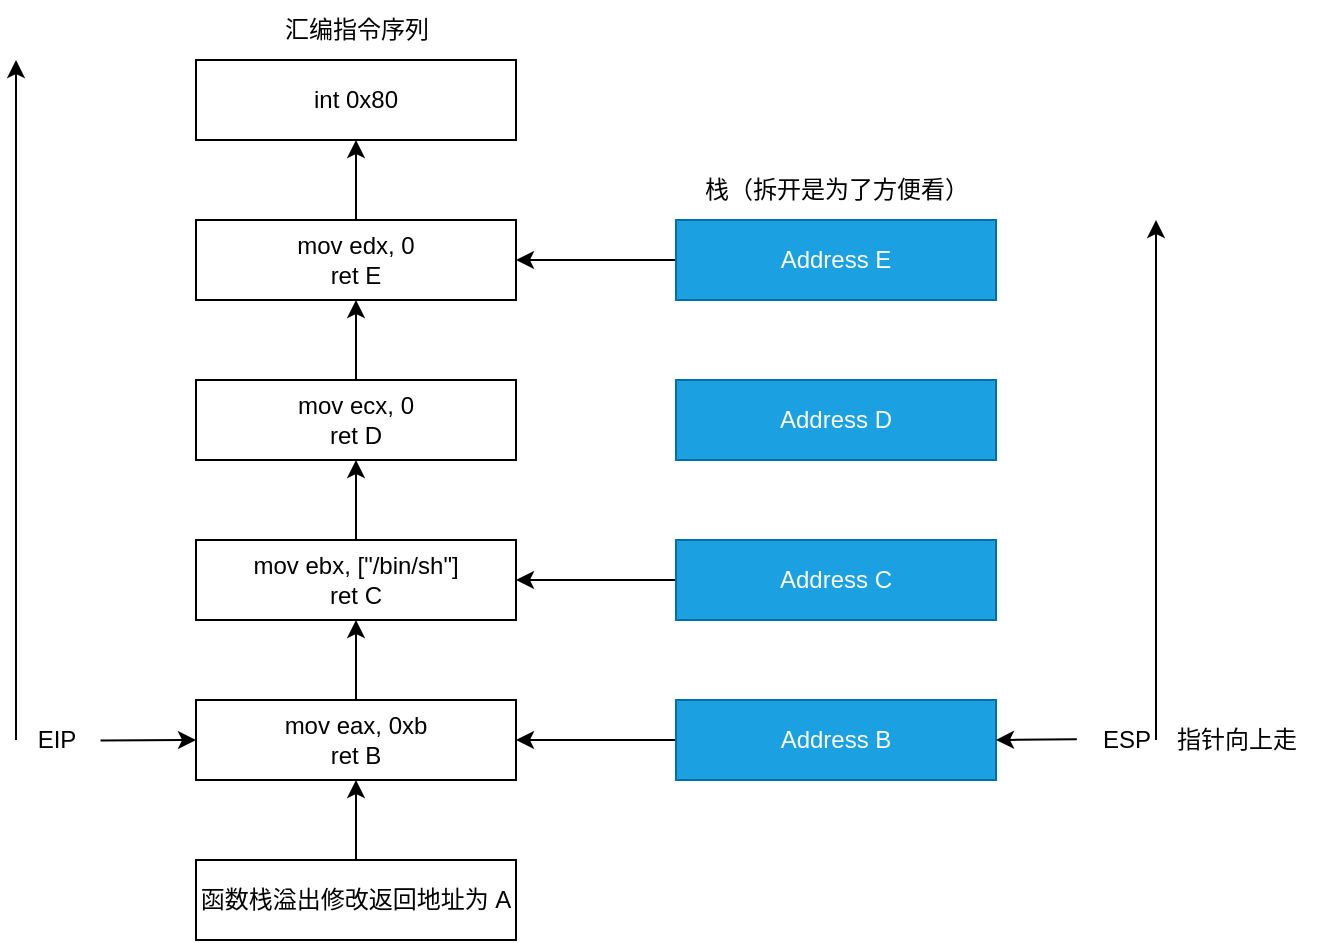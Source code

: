 <mxfile version="23.1.5" type="device">
  <diagram name="第 1 页" id="_VZpV00ZVkFVUbrVCxyH">
    <mxGraphModel dx="1113" dy="741" grid="1" gridSize="10" guides="1" tooltips="1" connect="1" arrows="1" fold="1" page="1" pageScale="1" pageWidth="827" pageHeight="1169" math="0" shadow="0">
      <root>
        <mxCell id="0" />
        <mxCell id="1" parent="0" />
        <mxCell id="IihfFWhUQII1zx8Vvsrg-1" value="int 0x80" style="rounded=0;whiteSpace=wrap;html=1;" vertex="1" parent="1">
          <mxGeometry x="200" y="160" width="160" height="40" as="geometry" />
        </mxCell>
        <mxCell id="IihfFWhUQII1zx8Vvsrg-2" value="汇编指令序列" style="text;html=1;align=center;verticalAlign=middle;resizable=0;points=[];autosize=1;strokeColor=none;fillColor=none;" vertex="1" parent="1">
          <mxGeometry x="230" y="130" width="100" height="30" as="geometry" />
        </mxCell>
        <mxCell id="IihfFWhUQII1zx8Vvsrg-4" value="栈（拆开是为了方便看）" style="text;html=1;align=center;verticalAlign=middle;resizable=0;points=[];autosize=1;strokeColor=none;fillColor=none;" vertex="1" parent="1">
          <mxGeometry x="440" y="210" width="160" height="30" as="geometry" />
        </mxCell>
        <mxCell id="IihfFWhUQII1zx8Vvsrg-24" style="edgeStyle=orthogonalEdgeStyle;rounded=0;orthogonalLoop=1;jettySize=auto;html=1;entryX=0.5;entryY=1;entryDx=0;entryDy=0;" edge="1" parent="1" source="IihfFWhUQII1zx8Vvsrg-5" target="IihfFWhUQII1zx8Vvsrg-1">
          <mxGeometry relative="1" as="geometry" />
        </mxCell>
        <mxCell id="IihfFWhUQII1zx8Vvsrg-5" value="mov edx, 0&lt;br&gt;ret E" style="rounded=0;whiteSpace=wrap;html=1;" vertex="1" parent="1">
          <mxGeometry x="200" y="240" width="160" height="40" as="geometry" />
        </mxCell>
        <mxCell id="IihfFWhUQII1zx8Vvsrg-23" style="edgeStyle=orthogonalEdgeStyle;rounded=0;orthogonalLoop=1;jettySize=auto;html=1;entryX=0.5;entryY=1;entryDx=0;entryDy=0;" edge="1" parent="1" source="IihfFWhUQII1zx8Vvsrg-6" target="IihfFWhUQII1zx8Vvsrg-5">
          <mxGeometry relative="1" as="geometry" />
        </mxCell>
        <mxCell id="IihfFWhUQII1zx8Vvsrg-6" value="mov ecx, 0&lt;br&gt;ret D" style="rounded=0;whiteSpace=wrap;html=1;" vertex="1" parent="1">
          <mxGeometry x="200" y="320" width="160" height="40" as="geometry" />
        </mxCell>
        <mxCell id="IihfFWhUQII1zx8Vvsrg-22" style="edgeStyle=orthogonalEdgeStyle;rounded=0;orthogonalLoop=1;jettySize=auto;html=1;entryX=0.5;entryY=1;entryDx=0;entryDy=0;" edge="1" parent="1" source="IihfFWhUQII1zx8Vvsrg-7" target="IihfFWhUQII1zx8Vvsrg-6">
          <mxGeometry relative="1" as="geometry" />
        </mxCell>
        <mxCell id="IihfFWhUQII1zx8Vvsrg-7" value="mov ebx, [&quot;/bin/sh&quot;]&lt;br&gt;ret C" style="rounded=0;whiteSpace=wrap;html=1;" vertex="1" parent="1">
          <mxGeometry x="200" y="400" width="160" height="40" as="geometry" />
        </mxCell>
        <mxCell id="IihfFWhUQII1zx8Vvsrg-21" style="edgeStyle=orthogonalEdgeStyle;rounded=0;orthogonalLoop=1;jettySize=auto;html=1;entryX=0.5;entryY=1;entryDx=0;entryDy=0;" edge="1" parent="1" source="IihfFWhUQII1zx8Vvsrg-8" target="IihfFWhUQII1zx8Vvsrg-7">
          <mxGeometry relative="1" as="geometry" />
        </mxCell>
        <mxCell id="IihfFWhUQII1zx8Vvsrg-8" value="mov eax, 0xb&lt;br&gt;ret B" style="rounded=0;whiteSpace=wrap;html=1;" vertex="1" parent="1">
          <mxGeometry x="200" y="480" width="160" height="40" as="geometry" />
        </mxCell>
        <mxCell id="IihfFWhUQII1zx8Vvsrg-20" style="edgeStyle=orthogonalEdgeStyle;rounded=0;orthogonalLoop=1;jettySize=auto;html=1;entryX=1;entryY=0.5;entryDx=0;entryDy=0;" edge="1" parent="1" source="IihfFWhUQII1zx8Vvsrg-9" target="IihfFWhUQII1zx8Vvsrg-5">
          <mxGeometry relative="1" as="geometry" />
        </mxCell>
        <mxCell id="IihfFWhUQII1zx8Vvsrg-9" value="Address E" style="rounded=0;whiteSpace=wrap;html=1;fillColor=#1ba1e2;fontColor=#ffffff;strokeColor=#006EAF;" vertex="1" parent="1">
          <mxGeometry x="440" y="240" width="160" height="40" as="geometry" />
        </mxCell>
        <mxCell id="IihfFWhUQII1zx8Vvsrg-10" value="Address D" style="rounded=0;whiteSpace=wrap;html=1;fillColor=#1ba1e2;fontColor=#ffffff;strokeColor=#006EAF;" vertex="1" parent="1">
          <mxGeometry x="440" y="320" width="160" height="40" as="geometry" />
        </mxCell>
        <mxCell id="IihfFWhUQII1zx8Vvsrg-19" style="edgeStyle=orthogonalEdgeStyle;rounded=0;orthogonalLoop=1;jettySize=auto;html=1;entryX=1;entryY=0.5;entryDx=0;entryDy=0;" edge="1" parent="1" source="IihfFWhUQII1zx8Vvsrg-11" target="IihfFWhUQII1zx8Vvsrg-7">
          <mxGeometry relative="1" as="geometry" />
        </mxCell>
        <mxCell id="IihfFWhUQII1zx8Vvsrg-11" value="Address C" style="rounded=0;whiteSpace=wrap;html=1;fillColor=#1ba1e2;fontColor=#ffffff;strokeColor=#006EAF;" vertex="1" parent="1">
          <mxGeometry x="440" y="400" width="160" height="40" as="geometry" />
        </mxCell>
        <mxCell id="IihfFWhUQII1zx8Vvsrg-18" style="edgeStyle=orthogonalEdgeStyle;rounded=0;orthogonalLoop=1;jettySize=auto;html=1;entryX=1;entryY=0.5;entryDx=0;entryDy=0;" edge="1" parent="1" source="IihfFWhUQII1zx8Vvsrg-12" target="IihfFWhUQII1zx8Vvsrg-8">
          <mxGeometry relative="1" as="geometry" />
        </mxCell>
        <mxCell id="IihfFWhUQII1zx8Vvsrg-12" value="Address B" style="rounded=0;whiteSpace=wrap;html=1;fillColor=#1ba1e2;fontColor=#ffffff;strokeColor=#006EAF;" vertex="1" parent="1">
          <mxGeometry x="440" y="480" width="160" height="40" as="geometry" />
        </mxCell>
        <mxCell id="IihfFWhUQII1zx8Vvsrg-17" style="edgeStyle=orthogonalEdgeStyle;rounded=0;orthogonalLoop=1;jettySize=auto;html=1;entryX=0.5;entryY=1;entryDx=0;entryDy=0;" edge="1" parent="1" source="IihfFWhUQII1zx8Vvsrg-13" target="IihfFWhUQII1zx8Vvsrg-8">
          <mxGeometry relative="1" as="geometry" />
        </mxCell>
        <mxCell id="IihfFWhUQII1zx8Vvsrg-13" value="函数栈溢出修改返回地址为 A" style="rounded=0;whiteSpace=wrap;html=1;" vertex="1" parent="1">
          <mxGeometry x="200" y="560" width="160" height="40" as="geometry" />
        </mxCell>
        <mxCell id="IihfFWhUQII1zx8Vvsrg-15" value="" style="endArrow=classic;html=1;rounded=0;entryX=1;entryY=0.5;entryDx=0;entryDy=0;exitX=0.009;exitY=0.488;exitDx=0;exitDy=0;exitPerimeter=0;" edge="1" parent="1" source="IihfFWhUQII1zx8Vvsrg-16" target="IihfFWhUQII1zx8Vvsrg-12">
          <mxGeometry width="50" height="50" relative="1" as="geometry">
            <mxPoint x="630" y="500" as="sourcePoint" />
            <mxPoint x="700" y="410" as="targetPoint" />
          </mxGeometry>
        </mxCell>
        <mxCell id="IihfFWhUQII1zx8Vvsrg-16" value="ESP" style="text;html=1;align=center;verticalAlign=middle;resizable=0;points=[];autosize=1;strokeColor=none;fillColor=none;" vertex="1" parent="1">
          <mxGeometry x="640" y="485" width="50" height="30" as="geometry" />
        </mxCell>
        <mxCell id="IihfFWhUQII1zx8Vvsrg-25" value="" style="endArrow=classic;html=1;rounded=0;" edge="1" parent="1">
          <mxGeometry width="50" height="50" relative="1" as="geometry">
            <mxPoint x="680" y="500" as="sourcePoint" />
            <mxPoint x="680" y="240" as="targetPoint" />
          </mxGeometry>
        </mxCell>
        <mxCell id="IihfFWhUQII1zx8Vvsrg-26" value="指针向上走" style="text;html=1;align=center;verticalAlign=middle;resizable=0;points=[];autosize=1;strokeColor=none;fillColor=none;" vertex="1" parent="1">
          <mxGeometry x="680" y="485" width="80" height="30" as="geometry" />
        </mxCell>
        <mxCell id="IihfFWhUQII1zx8Vvsrg-27" value="EIP" style="text;html=1;align=center;verticalAlign=middle;resizable=0;points=[];autosize=1;strokeColor=none;fillColor=none;" vertex="1" parent="1">
          <mxGeometry x="110" y="485" width="40" height="30" as="geometry" />
        </mxCell>
        <mxCell id="IihfFWhUQII1zx8Vvsrg-28" value="" style="endArrow=classic;html=1;rounded=0;exitX=1.057;exitY=0.509;exitDx=0;exitDy=0;exitPerimeter=0;" edge="1" parent="1" source="IihfFWhUQII1zx8Vvsrg-27">
          <mxGeometry width="50" height="50" relative="1" as="geometry">
            <mxPoint x="150" y="550" as="sourcePoint" />
            <mxPoint x="200" y="500" as="targetPoint" />
          </mxGeometry>
        </mxCell>
        <mxCell id="IihfFWhUQII1zx8Vvsrg-29" value="" style="endArrow=classic;html=1;rounded=0;" edge="1" parent="1">
          <mxGeometry width="50" height="50" relative="1" as="geometry">
            <mxPoint x="110" y="500" as="sourcePoint" />
            <mxPoint x="110" y="160" as="targetPoint" />
          </mxGeometry>
        </mxCell>
      </root>
    </mxGraphModel>
  </diagram>
</mxfile>
